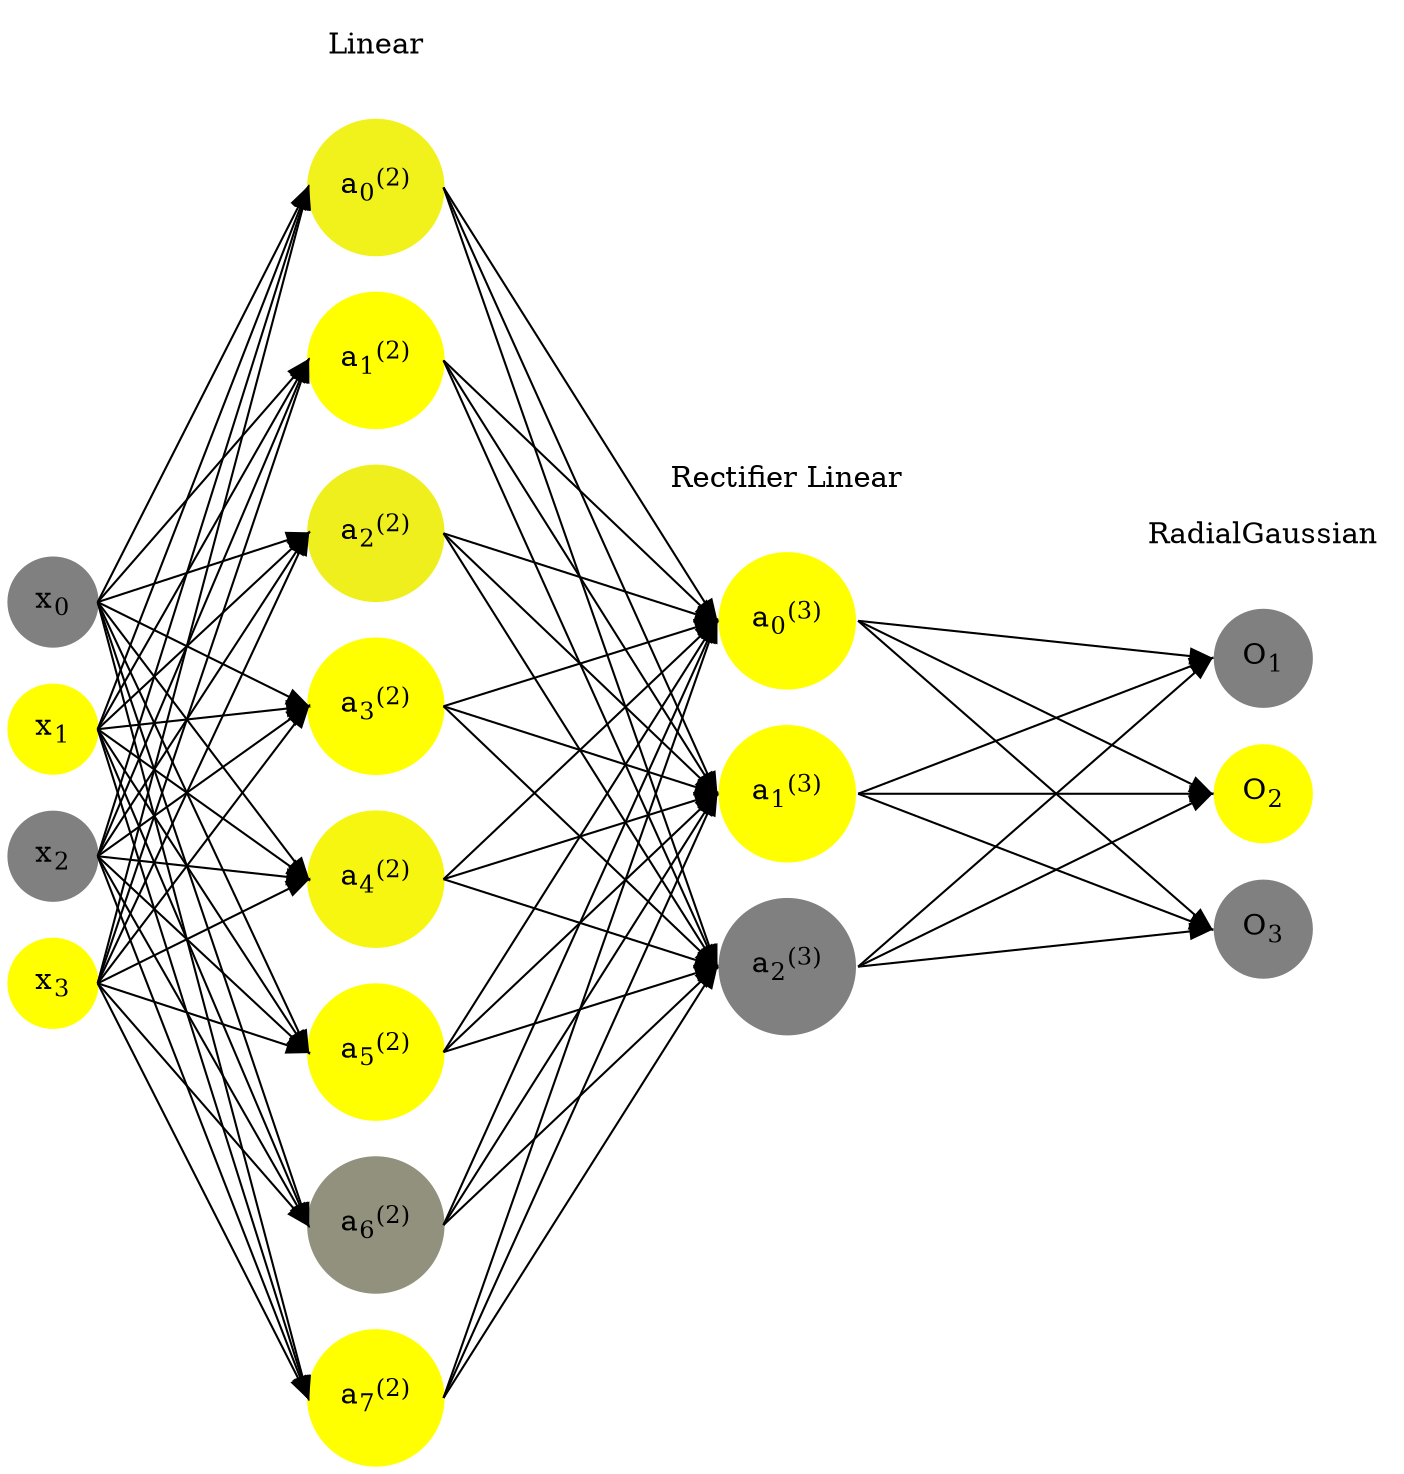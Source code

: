 digraph G {
	rankdir = LR;
	splines=false;
	edge[style=invis];
	ranksep= 1.4;
	{
	node [shape=circle, color="0.1667, 0.0, 0.5", style=filled, fillcolor="0.1667, 0.0, 0.5"];
	x0 [label=<x<sub>0</sub>>];
	}
	{
	node [shape=circle, color="0.1667, 1.0, 1.0", style=filled, fillcolor="0.1667, 1.0, 1.0"];
	x1 [label=<x<sub>1</sub>>];
	}
	{
	node [shape=circle, color="0.1667, 0.0, 0.5", style=filled, fillcolor="0.1667, 0.0, 0.5"];
	x2 [label=<x<sub>2</sub>>];
	}
	{
	node [shape=circle, color="0.1667, 1.0, 1.0", style=filled, fillcolor="0.1667, 1.0, 1.0"];
	x3 [label=<x<sub>3</sub>>];
	}
	{
	node [shape=circle, color="0.1667, 0.885454, 0.942727", style=filled, fillcolor="0.1667, 0.885454, 0.942727"];
	a02 [label=<a<sub>0</sub><sup>(2)</sup>>];
	}
	{
	node [shape=circle, color="0.1667, 1.707005, 1.353502", style=filled, fillcolor="0.1667, 1.707005, 1.353502"];
	a12 [label=<a<sub>1</sub><sup>(2)</sup>>];
	}
	{
	node [shape=circle, color="0.1667, 0.873875, 0.936937", style=filled, fillcolor="0.1667, 0.873875, 0.936937"];
	a22 [label=<a<sub>2</sub><sup>(2)</sup>>];
	}
	{
	node [shape=circle, color="0.1667, 1.048432, 1.024216", style=filled, fillcolor="0.1667, 1.048432, 1.024216"];
	a32 [label=<a<sub>3</sub><sup>(2)</sup>>];
	}
	{
	node [shape=circle, color="0.1667, 0.927059, 0.963530", style=filled, fillcolor="0.1667, 0.927059, 0.963530"];
	a42 [label=<a<sub>4</sub><sup>(2)</sup>>];
	}
	{
	node [shape=circle, color="0.1667, 1.450903, 1.225451", style=filled, fillcolor="0.1667, 1.450903, 1.225451"];
	a52 [label=<a<sub>5</sub><sup>(2)</sup>>];
	}
	{
	node [shape=circle, color="0.1667, 0.137013, 0.568507", style=filled, fillcolor="0.1667, 0.137013, 0.568507"];
	a62 [label=<a<sub>6</sub><sup>(2)</sup>>];
	}
	{
	node [shape=circle, color="0.1667, 1.154751, 1.077375", style=filled, fillcolor="0.1667, 1.154751, 1.077375"];
	a72 [label=<a<sub>7</sub><sup>(2)</sup>>];
	}
	{
	node [shape=circle, color="0.1667, 7.689656, 4.344828", style=filled, fillcolor="0.1667, 7.689656, 4.344828"];
	a03 [label=<a<sub>0</sub><sup>(3)</sup>>];
	}
	{
	node [shape=circle, color="0.1667, 1.180651, 1.090326", style=filled, fillcolor="0.1667, 1.180651, 1.090326"];
	a13 [label=<a<sub>1</sub><sup>(3)</sup>>];
	}
	{
	node [shape=circle, color="0.1667, 0.000000, 0.500000", style=filled, fillcolor="0.1667, 0.000000, 0.500000"];
	a23 [label=<a<sub>2</sub><sup>(3)</sup>>];
	}
	{
	node [shape=circle, color="0.1667, 0.0, 0.5", style=filled, fillcolor="0.1667, 0.0, 0.5"];
	O1 [label=<O<sub>1</sub>>];
	}
	{
	node [shape=circle, color="0.1667, 1.0, 1.0", style=filled, fillcolor="0.1667, 1.0, 1.0"];
	O2 [label=<O<sub>2</sub>>];
	}
	{
	node [shape=circle, color="0.1667, 0.0, 0.5", style=filled, fillcolor="0.1667, 0.0, 0.5"];
	O3 [label=<O<sub>3</sub>>];
	}
	{
	rank=same;
	x0->x1->x2->x3;
	}
	{
	rank=same;
	a02->a12->a22->a32->a42->a52->a62->a72;
	}
	{
	rank=same;
	a03->a13->a23;
	}
	{
	rank=same;
	O1->O2->O3;
	}
	l1 [shape=plaintext,label="Linear"];
	l1->a02;
	{rank=same; l1;a02};
	l2 [shape=plaintext,label="Rectifier Linear"];
	l2->a03;
	{rank=same; l2;a03};
	l3 [shape=plaintext,label="RadialGaussian"];
	l3->O1;
	{rank=same; l3;O1};
edge[style=solid, tailport=e, headport=w];
	{x0;x1;x2;x3} -> {a02;a12;a22;a32;a42;a52;a62;a72};
	{a02;a12;a22;a32;a42;a52;a62;a72} -> {a03;a13;a23};
	{a03;a13;a23} -> {O1,O2,O3};
}